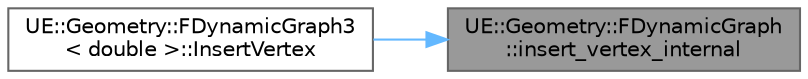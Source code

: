 digraph "UE::Geometry::FDynamicGraph::insert_vertex_internal"
{
 // INTERACTIVE_SVG=YES
 // LATEX_PDF_SIZE
  bgcolor="transparent";
  edge [fontname=Helvetica,fontsize=10,labelfontname=Helvetica,labelfontsize=10];
  node [fontname=Helvetica,fontsize=10,shape=box,height=0.2,width=0.4];
  rankdir="RL";
  Node1 [id="Node000001",label="UE::Geometry::FDynamicGraph\l::insert_vertex_internal",height=0.2,width=0.4,color="gray40", fillcolor="grey60", style="filled", fontcolor="black",tooltip=" "];
  Node1 -> Node2 [id="edge1_Node000001_Node000002",dir="back",color="steelblue1",style="solid",tooltip=" "];
  Node2 [id="Node000002",label="UE::Geometry::FDynamicGraph3\l\< double \>::InsertVertex",height=0.2,width=0.4,color="grey40", fillcolor="white", style="filled",URL="$da/d71/classUE_1_1Geometry_1_1FDynamicGraph3.html#ac7751b9e03f89925445d7b22cb17074a",tooltip=" "];
}
